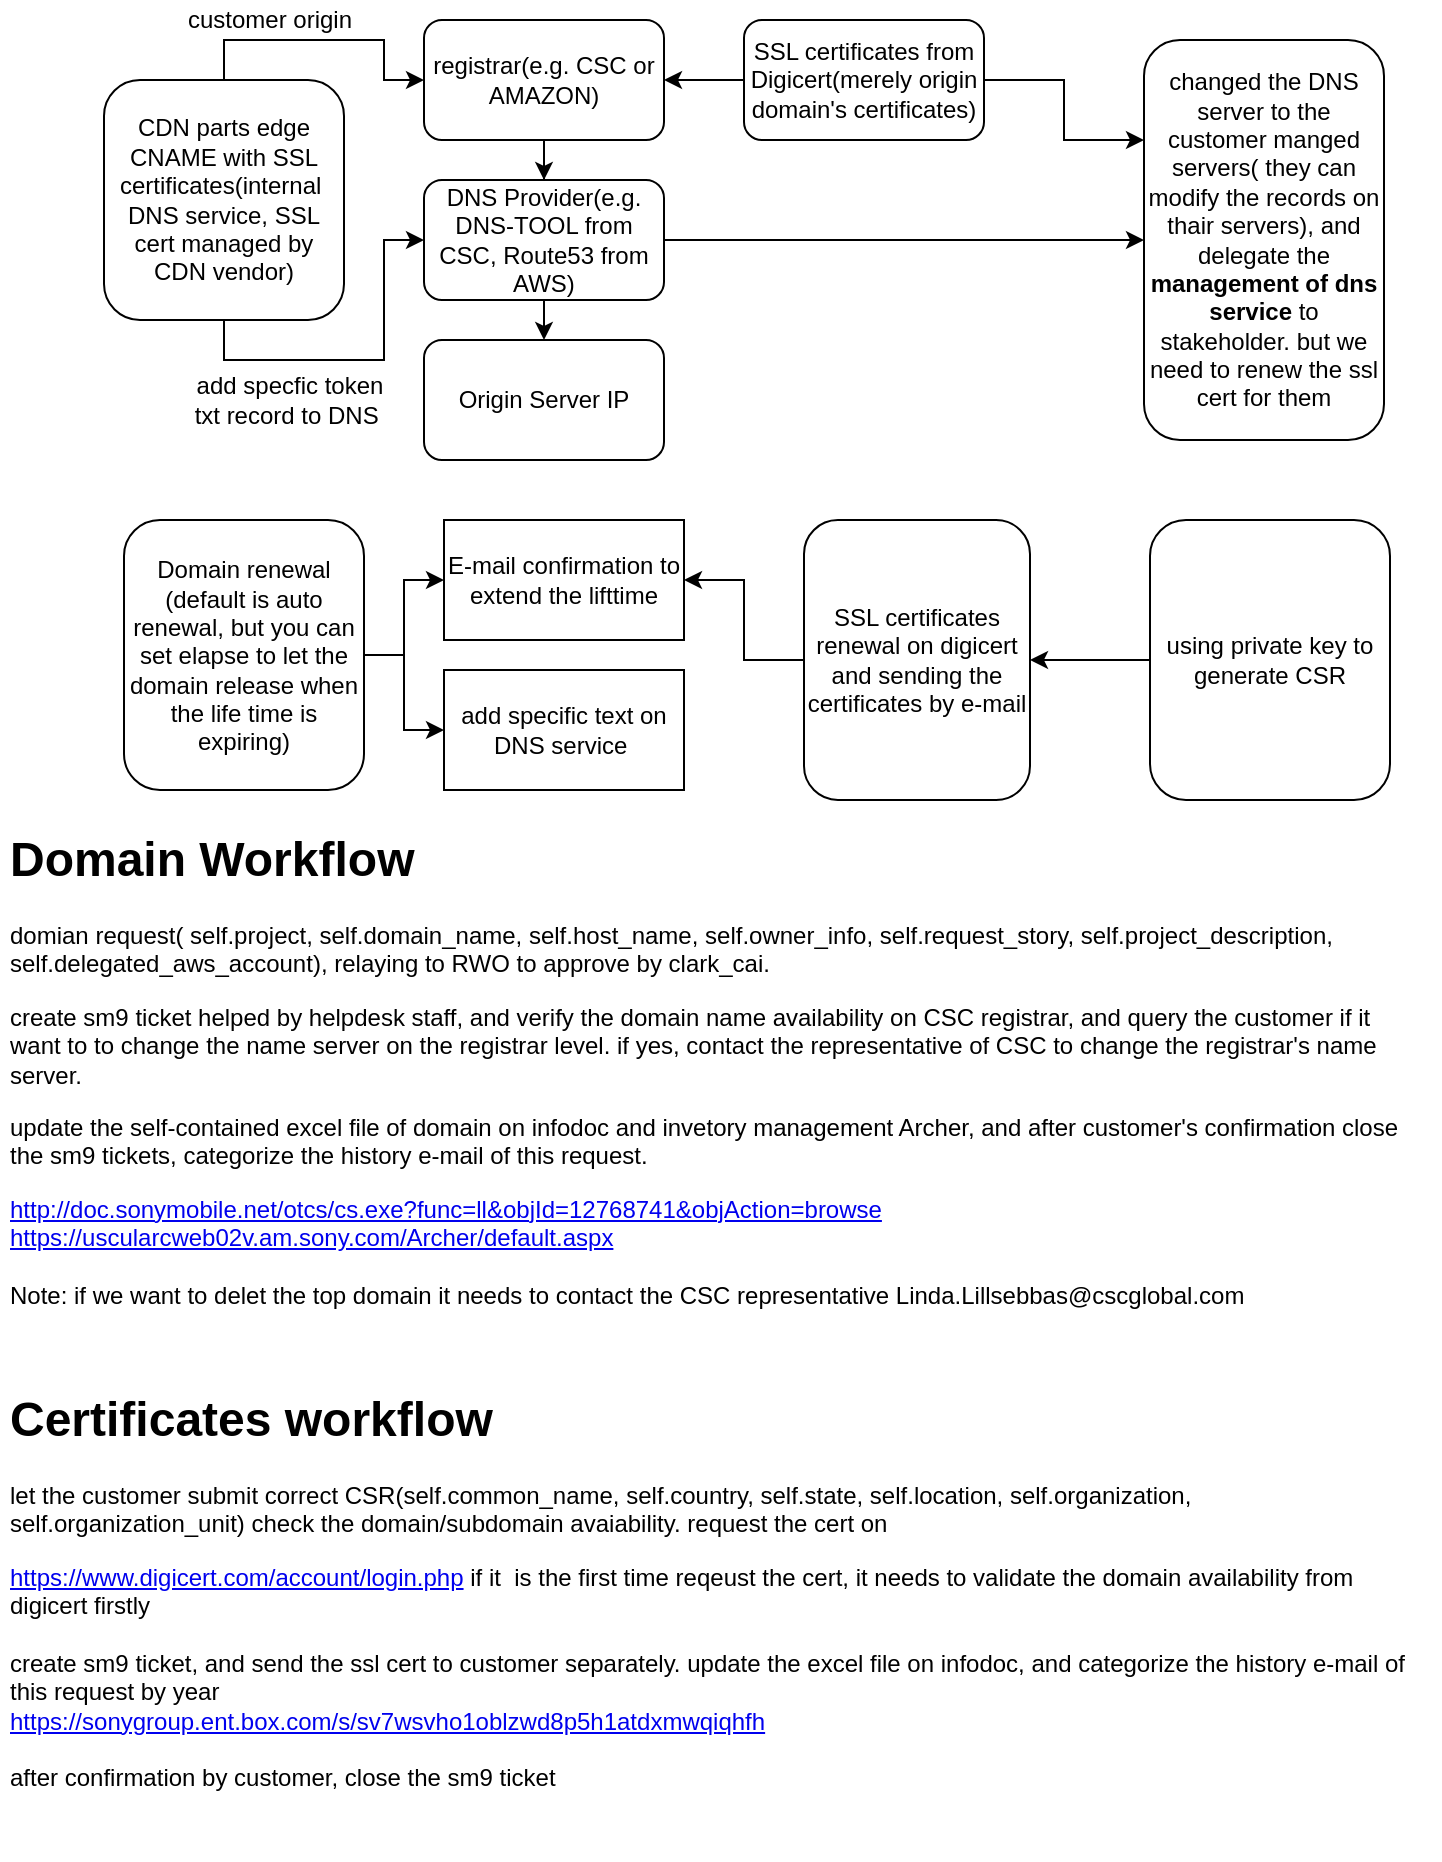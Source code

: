 <mxfile version="10.8.5" type="github"><diagram id="hDHtcHrGi27HQqTR_wod" name="Page-1"><mxGraphModel dx="1010" dy="550" grid="1" gridSize="10" guides="1" tooltips="1" connect="1" arrows="1" fold="1" page="1" pageScale="1" pageWidth="827" pageHeight="1169" math="0" shadow="0"><root><mxCell id="0"/><mxCell id="1" parent="0"/><mxCell id="SkkUiBELDOVk09sTvucT-7" style="edgeStyle=orthogonalEdgeStyle;rounded=0;orthogonalLoop=1;jettySize=auto;html=1;exitX=0.5;exitY=1;exitDx=0;exitDy=0;" edge="1" parent="1" source="SkkUiBELDOVk09sTvucT-1" target="SkkUiBELDOVk09sTvucT-2"><mxGeometry relative="1" as="geometry"/></mxCell><mxCell id="SkkUiBELDOVk09sTvucT-1" value="registrar(e.g. CSC or AMAZON)" style="rounded=1;whiteSpace=wrap;html=1;" vertex="1" parent="1"><mxGeometry x="252" y="40" width="120" height="60" as="geometry"/></mxCell><mxCell id="SkkUiBELDOVk09sTvucT-8" style="edgeStyle=orthogonalEdgeStyle;rounded=0;orthogonalLoop=1;jettySize=auto;html=1;exitX=0.5;exitY=1;exitDx=0;exitDy=0;entryX=0.5;entryY=0;entryDx=0;entryDy=0;" edge="1" parent="1" source="SkkUiBELDOVk09sTvucT-2" target="SkkUiBELDOVk09sTvucT-3"><mxGeometry relative="1" as="geometry"/></mxCell><mxCell id="SkkUiBELDOVk09sTvucT-14" style="edgeStyle=orthogonalEdgeStyle;rounded=0;orthogonalLoop=1;jettySize=auto;html=1;exitX=1;exitY=0.5;exitDx=0;exitDy=0;entryX=0;entryY=0.5;entryDx=0;entryDy=0;" edge="1" parent="1" source="SkkUiBELDOVk09sTvucT-2" target="SkkUiBELDOVk09sTvucT-11"><mxGeometry relative="1" as="geometry"/></mxCell><mxCell id="SkkUiBELDOVk09sTvucT-2" value="DNS Provider(e.g. DNS-TOOL from CSC, Route53 from AWS)" style="rounded=1;whiteSpace=wrap;html=1;" vertex="1" parent="1"><mxGeometry x="252" y="120" width="120" height="60" as="geometry"/></mxCell><mxCell id="SkkUiBELDOVk09sTvucT-3" value="Origin Server IP" style="rounded=1;whiteSpace=wrap;html=1;" vertex="1" parent="1"><mxGeometry x="252" y="200" width="120" height="60" as="geometry"/></mxCell><mxCell id="SkkUiBELDOVk09sTvucT-22" style="edgeStyle=orthogonalEdgeStyle;rounded=0;orthogonalLoop=1;jettySize=auto;html=1;exitX=0.5;exitY=1;exitDx=0;exitDy=0;entryX=0;entryY=0.5;entryDx=0;entryDy=0;" edge="1" parent="1" source="SkkUiBELDOVk09sTvucT-4" target="SkkUiBELDOVk09sTvucT-2"><mxGeometry relative="1" as="geometry"/></mxCell><mxCell id="SkkUiBELDOVk09sTvucT-27" style="edgeStyle=orthogonalEdgeStyle;rounded=0;orthogonalLoop=1;jettySize=auto;html=1;exitX=0.5;exitY=0;exitDx=0;exitDy=0;" edge="1" parent="1" source="SkkUiBELDOVk09sTvucT-4" target="SkkUiBELDOVk09sTvucT-1"><mxGeometry relative="1" as="geometry"/></mxCell><mxCell id="SkkUiBELDOVk09sTvucT-4" value="CDN parts edge CNAME with SSL certificates(internal&amp;nbsp; DNS service, SSL cert managed by CDN vendor)" style="rounded=1;whiteSpace=wrap;html=1;" vertex="1" parent="1"><mxGeometry x="92" y="70" width="120" height="120" as="geometry"/></mxCell><mxCell id="SkkUiBELDOVk09sTvucT-9" style="edgeStyle=orthogonalEdgeStyle;rounded=0;orthogonalLoop=1;jettySize=auto;html=1;exitX=0;exitY=0.5;exitDx=0;exitDy=0;entryX=1;entryY=0.5;entryDx=0;entryDy=0;" edge="1" parent="1" source="SkkUiBELDOVk09sTvucT-5" target="SkkUiBELDOVk09sTvucT-1"><mxGeometry relative="1" as="geometry"/></mxCell><mxCell id="SkkUiBELDOVk09sTvucT-13" style="edgeStyle=orthogonalEdgeStyle;rounded=0;orthogonalLoop=1;jettySize=auto;html=1;entryX=0;entryY=0.25;entryDx=0;entryDy=0;" edge="1" parent="1" source="SkkUiBELDOVk09sTvucT-5" target="SkkUiBELDOVk09sTvucT-11"><mxGeometry relative="1" as="geometry"/></mxCell><mxCell id="SkkUiBELDOVk09sTvucT-5" value="SSL certificates from Digicert(merely origin domain's certificates)" style="rounded=1;whiteSpace=wrap;html=1;" vertex="1" parent="1"><mxGeometry x="412" y="40" width="120" height="60" as="geometry"/></mxCell><mxCell id="SkkUiBELDOVk09sTvucT-11" value="changed the DNS server to the customer manged servers( they can modify the records on thair servers), and delegate the &lt;b&gt;management of dns service&lt;/b&gt; to stakeholder. but we need to renew the ssl cert for them" style="rounded=1;whiteSpace=wrap;html=1;" vertex="1" parent="1"><mxGeometry x="612" y="50" width="120" height="200" as="geometry"/></mxCell><mxCell id="SkkUiBELDOVk09sTvucT-32" style="edgeStyle=orthogonalEdgeStyle;rounded=0;orthogonalLoop=1;jettySize=auto;html=1;entryX=0;entryY=0.5;entryDx=0;entryDy=0;" edge="1" parent="1" source="SkkUiBELDOVk09sTvucT-17" target="SkkUiBELDOVk09sTvucT-18"><mxGeometry relative="1" as="geometry"/></mxCell><mxCell id="SkkUiBELDOVk09sTvucT-34" style="edgeStyle=orthogonalEdgeStyle;rounded=0;orthogonalLoop=1;jettySize=auto;html=1;entryX=0;entryY=0.5;entryDx=0;entryDy=0;" edge="1" parent="1" source="SkkUiBELDOVk09sTvucT-17" target="SkkUiBELDOVk09sTvucT-19"><mxGeometry relative="1" as="geometry"/></mxCell><mxCell id="SkkUiBELDOVk09sTvucT-17" value="Domain renewal (default is auto renewal, but you can set elapse to let the domain release when the life time is expiring)" style="rounded=1;whiteSpace=wrap;html=1;" vertex="1" parent="1"><mxGeometry x="102" y="290" width="120" height="135" as="geometry"/></mxCell><mxCell id="SkkUiBELDOVk09sTvucT-18" value="E-mail confirmation to extend the lifttime" style="rounded=0;whiteSpace=wrap;html=1;" vertex="1" parent="1"><mxGeometry x="262" y="290" width="120" height="60" as="geometry"/></mxCell><mxCell id="SkkUiBELDOVk09sTvucT-19" value="add specific text on DNS service&amp;nbsp;" style="rounded=0;whiteSpace=wrap;html=1;" vertex="1" parent="1"><mxGeometry x="262" y="365" width="120" height="60" as="geometry"/></mxCell><mxCell id="SkkUiBELDOVk09sTvucT-24" value="add specfic token txt record to DNS&amp;nbsp;" style="text;html=1;strokeColor=none;fillColor=none;align=center;verticalAlign=middle;whiteSpace=wrap;rounded=0;" vertex="1" parent="1"><mxGeometry x="130" y="215" width="110" height="30" as="geometry"/></mxCell><mxCell id="SkkUiBELDOVk09sTvucT-29" value="customer origin" style="text;html=1;strokeColor=none;fillColor=none;align=center;verticalAlign=middle;whiteSpace=wrap;rounded=0;" vertex="1" parent="1"><mxGeometry x="120" y="30" width="110" height="20" as="geometry"/></mxCell><mxCell id="SkkUiBELDOVk09sTvucT-47" style="edgeStyle=orthogonalEdgeStyle;rounded=0;orthogonalLoop=1;jettySize=auto;html=1;" edge="1" parent="1" source="SkkUiBELDOVk09sTvucT-35" target="SkkUiBELDOVk09sTvucT-18"><mxGeometry relative="1" as="geometry"/></mxCell><mxCell id="SkkUiBELDOVk09sTvucT-35" value="SSL certificates renewal on digicert and sending the certificates by e-mail" style="rounded=1;whiteSpace=wrap;html=1;" vertex="1" parent="1"><mxGeometry x="442" y="290" width="113" height="140" as="geometry"/></mxCell><mxCell id="SkkUiBELDOVk09sTvucT-42" style="edgeStyle=orthogonalEdgeStyle;rounded=0;orthogonalLoop=1;jettySize=auto;html=1;exitX=0;exitY=0.5;exitDx=0;exitDy=0;entryX=1;entryY=0.5;entryDx=0;entryDy=0;" edge="1" parent="1" source="SkkUiBELDOVk09sTvucT-40" target="SkkUiBELDOVk09sTvucT-35"><mxGeometry relative="1" as="geometry"/></mxCell><mxCell id="SkkUiBELDOVk09sTvucT-40" value="using private key to generate CSR" style="rounded=1;whiteSpace=wrap;html=1;" vertex="1" parent="1"><mxGeometry x="615" y="290" width="120" height="140" as="geometry"/></mxCell><mxCell id="SkkUiBELDOVk09sTvucT-45" value="&lt;h1&gt;Domain Workflow&lt;/h1&gt;&lt;p&gt;domian request( self.project, self.domain_name, self.host_name, self.owner_info, self.request_story, self.project_description, self.delegated_aws_account), relaying to RWO to approve by clark_cai.&lt;/p&gt;&lt;p&gt;create sm9 ticket helped by helpdesk staff, and verify the domain name availability on CSC registrar, and query the customer if it want to to change the name server on the registrar level. if yes, contact the representative of CSC to change the registrar's name server.&lt;/p&gt;&lt;p&gt;update the self-contained excel file of domain on infodoc and invetory management Archer, and after customer's confirmation close the sm9 tickets, categorize the history e-mail of this request.&lt;/p&gt;&lt;a href=&quot;http://doc.sonymobile.net/otcs/cs.exe?func=ll&amp;amp;objId=12768741&amp;amp;objAction=browse&quot;&gt;http://doc.sonymobile.net/otcs/cs.exe?func=ll&amp;amp;objId=12768741&amp;amp;objAction=browse&lt;/a&gt;&lt;br&gt;&lt;a href=&quot;https://uscularcweb02v.am.sony.com/Archer/default.aspx&quot;&gt;https://uscularcweb02v.am.sony.com/Archer/default.aspx&lt;/a&gt;&lt;br&gt;&lt;br&gt;Note: if we want to delet the top domain it needs to contact the CSC representative&amp;nbsp;&lt;span&gt;Linda.Lillsebbas@cscglobal.com&lt;br&gt;&lt;/span&gt;&lt;br&gt;&lt;br&gt;&lt;br&gt;" style="text;html=1;strokeColor=none;fillColor=none;spacing=5;spacingTop=-20;whiteSpace=wrap;overflow=hidden;rounded=0;" vertex="1" parent="1"><mxGeometry x="40" y="440" width="710" height="260" as="geometry"/></mxCell><mxCell id="SkkUiBELDOVk09sTvucT-46" value="&lt;h1&gt;Certificates workflow&lt;/h1&gt;&lt;p&gt;let the customer submit correct CSR(self.common_name, self.country, self.state, self.location, self.organization, self.organization_unit)&amp;nbsp;&lt;span&gt;check the domain/subdomain avaiability.&amp;nbsp;&lt;/span&gt;&lt;span&gt;request the cert on&amp;nbsp;&lt;/span&gt;&lt;/p&gt;&lt;a href=&quot;https://www.digicert.com/account/login.php&quot;&gt;https://www.digicert.com/account/login.php&lt;/a&gt;&amp;nbsp;if it&amp;nbsp; is the first time reqeust the cert, it needs to validate the domain availability from digicert firstly&lt;br&gt;&lt;br&gt;create sm9 ticket, and send the ssl cert to customer separately. update the excel file on infodoc, and categorize the history e-mail of this request by year&lt;br&gt;&lt;a href=&quot;https://sonygroup.ent.box.com/s/sv7wsvho1oblzwd8p5h1atdxmwqiqhfh&quot;&gt;https://sonygroup.ent.box.com/s/sv7wsvho1oblzwd8p5h1atdxmwqiqhfh&lt;/a&gt;&lt;br&gt;&lt;br&gt;after confirmation by customer, close the sm9 ticket&lt;br&gt;" style="text;html=1;strokeColor=none;fillColor=none;spacing=5;spacingTop=-20;whiteSpace=wrap;overflow=hidden;rounded=0;" vertex="1" parent="1"><mxGeometry x="40" y="720" width="720" height="240" as="geometry"/></mxCell></root></mxGraphModel></diagram></mxfile>